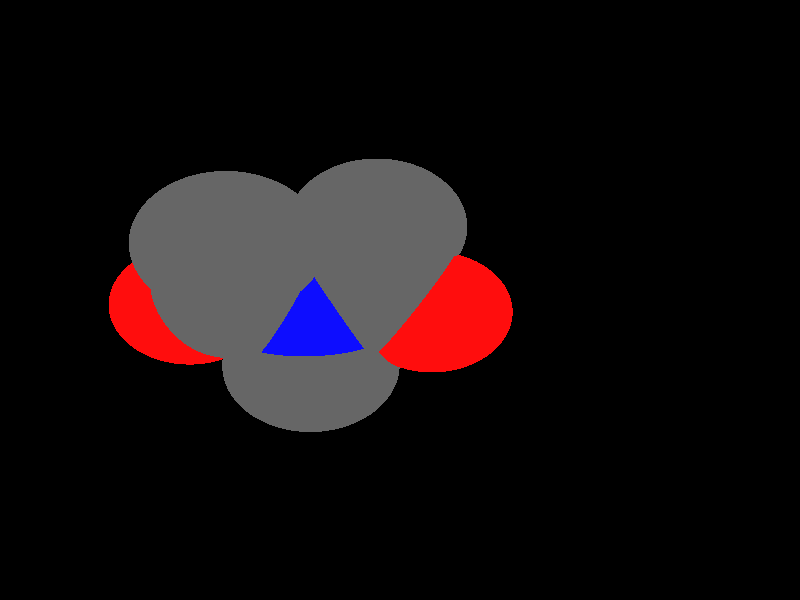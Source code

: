 global_settings {
	ambient_light rgb <0.200000002980232, 0.200000002980232, 0.200000002980232>
	max_trace_level 15
}

background { color rgb <0,0,0> }

camera {
	perspective
	location <-3.48775748309156, -1.37829164708015, -20.2112791587434>
	angle 40
	up <-0.800490433019439, 0.583923472680161, 0.135086804305573>
	right <-0.589212622527034, -0.807977378108628, 0.00102074459252961> * 1
	direction <0.10974311868708, -0.0787777539528068, 0.990833241965057> }

light_source {
	<-44.7534148375348, -6.22838099682291, -35.1083971023271>
	color rgb <1, 1, 1>
	fade_distance 78.4145767431363
	fade_power 0
	spotlight
	area_light <20, 0, 0>, <0, 0, 20>, 20, 20
	circular
	orient
	point_at <44.7534148375348, 6.22838099682291, 35.1083971023271>
}

light_source {
	<-1.33703240927471, 39.8243898816526, 23.0993968613637>
	color rgb <0.300000011920929, 0.300000011920929, 0.300000011920929> shadowless
	fade_distance 78.4145767431363
	fade_power 0
	parallel
	point_at <1.33703240927471, -39.8243898816526, -23.0993968613637>
}

#default {
	finish {ambient 0.5 diffuse 1 specular 0.2 roughness .01 metallic 1}
}

union {
cylinder {
	<0.305312941435167, -0.452570865589114, 0.0453505185254152>, 	<0.169083745593105, -1.14445322837859, 0.148076523097104>, 0.075
	pigment { rgbt <0.400000005960464, 0.400000005960464, 0.400000005960464, 0> }
}
cylinder {
	<0.169083745593105, -1.14445322837859, 0.148076523097104>, 	<0.0380161263793262, -1.81012091808555, 0.246910350657569>, 0.075
	pigment { rgbt <0.0500000007450581, 0.0500000007450581, 1, 0> }
}
cylinder {
	<0.0380161263793262, -1.81012091808555, 0.246910350657569>, 	<-0.571072717232346, -2.12318992403776, 0.306575760504495>, 0.075
	pigment { rgbt <0.0500000007450581, 0.0500000007450581, 1, 0> }
}
cylinder {
	<-0.571072717232346, -2.12318992403776, 0.306575760504495>, 	<-1.20408454179861, -2.44855523773787, 0.368584628909867>, 0.075
	pigment { rgbt <0.400000005960464, 0.400000005960464, 0.400000005960464, 0> }
}
cylinder {
	<0.0380161263793262, -1.81012091808555, 0.246910350657569>, 	<0.600257492400659, -2.22033780965426, 0.401286785083913>, 0.075
	pigment { rgbt <0.0500000007450581, 0.0500000007450581, 1, 0> }
}
cylinder {
	<0.600257492400659, -2.22033780965426, 0.401286785083913>, 	<1.18379291499799, -2.6460910566486, 0.561509997651>, 0.075
	pigment { rgbt <0.400000005960464, 0.400000005960464, 0.400000005960464, 0> }
}
cylinder {
	<1.3085546510348, 0.0253385463569961, 0.588672170269124>, 	<0.850650008334666, -0.250646334861362, 0.341724122892565>, 0.075
	pigment { rgbt <1, 0.0500000007450581, 0.0500000007450581, 0> }
}
cylinder {
	<1.21766324230534, 0.22407109445984, 0.53510794579302>, 	<0.759758599605214, -0.0519137867585176, 0.288159898416461>, 0.075
	pigment { rgbt <1, 0.0500000007450581, 0.0500000007450581, 0> }
}
cylinder {
	<0.850650008334666, -0.250646334861362, 0.341724122892565>, 	<0.350758645799893, -0.551937139640535, 0.0721326307634674>, 0.075
	pigment { rgbt <0.400000005960464, 0.400000005960464, 0.400000005960464, 0> }
}
cylinder {
	<0.759758599605214, -0.0519137867585176, 0.288159898416461>, 	<0.25986723707044, -0.353204591537692, 0.018568406287363>, 0.075
	pigment { rgbt <0.400000005960464, 0.400000005960464, 0.400000005960464, 0> }
}
cylinder {
	<-1.43433988091166, -3.66442181866262, 0.31764998961287>, 	<-1.37730847963106, -3.07773954661883, 0.334976036106363>, 0.075
	pigment { rgbt <1, 0.0500000007450581, 0.0500000007450581, 0> }
}
cylinder {
	<-1.21239972352522, -3.68686463822105, 0.347041933909784>, 	<-1.15536832224462, -3.10018236617726, 0.364367980403277>, 0.075
	pigment { rgbt <1, 0.0500000007450581, 0.0500000007450581, 0> }
}
cylinder {
	<-1.37730847963106, -3.07773954661883, 0.334976036106363>, 	<-1.31505462049182, -2.43733382795866, 0.35388865676141>, 0.075
	pigment { rgbt <0.400000005960464, 0.400000005960464, 0.400000005960464, 0> }
}
cylinder {
	<-1.15536832224462, -3.10018236617726, 0.364367980403277>, 	<-1.09311446310539, -2.45977664751708, 0.383280601058323>, 0.075
	pigment { rgbt <0.400000005960464, 0.400000005960464, 0.400000005960464, 0> }
}
cylinder {
	<-0.629095868962972, 0.305268010568921, -0.863747089851359>, 	<-0.161891463763903, -0.0736514275100964, -0.409198285662972>, 0.075
	pigment { rgbt <0.400000005960464, 0.400000005960464, 0.400000005960464, 0> }
}
cylinder {
	<-0.161891463763903, -0.0736514275100964, -0.409198285662972>, 	<0.305312941435167, -0.452570865589114, 0.0453505185254152>, 0.075
	pigment { rgbt <0.400000005960464, 0.400000005960464, 0.400000005960464, 0> }
}
cylinder {
	<-2.4245505623427, -1.59112391944815, 0.586591782283568>, 	<-1.81431755207065, -2.01983957859301, 0.477588205596717>, 0.075
	pigment { rgbt <0.400000005960464, 0.400000005960464, 0.400000005960464, 0> }
}
cylinder {
	<-1.81431755207065, -2.01983957859301, 0.477588205596717>, 	<-1.20408454179861, -2.44855523773787, 0.368584628909867>, 0.075
	pigment { rgbt <0.400000005960464, 0.400000005960464, 0.400000005960464, 0> }
}
sphere {
	<0.305312941435167, -0.452570865589114, 0.0453505185254152>, 0.4104
	pigment { rgbt <0.400000005960464, 0.400000005960464, 0.400000005960464,0> }
}
sphere {
	<1.26310894667007, 0.124704820408418, 0.561890058031072>, 0.3564
	pigment { rgbt <1, 0.0500000007450581, 0.0500000007450581,0> }
}
sphere {
	<-0.629095868962972, 0.305268010568921, -0.863747089851359>, 0.4104
	pigment { rgbt <0.400000005960464, 0.400000005960464, 0.400000005960464,0> }
}
sphere {
	<0.0380161263793262, -1.81012091808555, 0.246910350657569>, 0.3834
	pigment { rgbt <0.0500000007450581, 0.0500000007450581, 1,0> }
}
sphere {
	<-1.20408454179861, -2.44855523773787, 0.368584628909867>, 0.4104
	pigment { rgbt <0.400000005960464, 0.400000005960464, 0.400000005960464,0> }
}
sphere {
	<-2.4245505623427, -1.59112391944815, 0.586591782283568>, 0.4104
	pigment { rgbt <0.400000005960464, 0.400000005960464, 0.400000005960464,0> }
}
sphere {
	<-1.32336980221844, -3.67564322844183, 0.332345961761327>, 0.3564
	pigment { rgbt <1, 0.0500000007450581, 0.0500000007450581,0> }
}
sphere {
	<1.18379291499799, -2.6460910566486, 0.561509997651>, 0.4104
	pigment { rgbt <0.400000005960464, 0.400000005960464, 0.400000005960464,0> }
}
}
merge {
}
union {
}
merge {
sphere {
	<0.305312941435167, -0.452570865589114, 0.0453505185254152>, 1.69983
	pigment { rgbt <0, 0, 0,0> }
}
sphere {
	<1.26310894667007, 0.124704820408418, 0.561890058031072>, 1.519848
	pigment { rgbt <0, 0, 0,0> }
}
sphere {
	<-0.629095868962972, 0.305268010568921, -0.863747089851359>, 1.69983
	pigment { rgbt <0, 0, 0,0> }
}
sphere {
	<0.0380161263793262, -1.81012091808555, 0.246910350657569>, 1.549845
	pigment { rgbt <0, 0, 0,0> }
}
sphere {
	<-1.20408454179861, -2.44855523773787, 0.368584628909867>, 1.69983
	pigment { rgbt <0, 0, 0,0> }
}
sphere {
	<-2.4245505623427, -1.59112391944815, 0.586591782283568>, 1.69983
	pigment { rgbt <0, 0, 0,0> }
}
sphere {
	<-1.32336980221844, -3.67564322844183, 0.332345961761327>, 1.519848
	pigment { rgbt <0, 0, 0,0> }
}
sphere {
	<1.18379291499799, -2.6460910566486, 0.561509997651>, 1.69983
	pigment { rgbt <0, 0, 0,0> }
}
sphere {
	<0.305312941435167, -0.452570865589114, 0.0453505185254152>, 1.7
	pigment { rgbt <0.400000005960464, 0.400000005960464, 0.400000005960464,0.350000023841858> }
}
sphere {
	<1.26310894667007, 0.124704820408418, 0.561890058031072>, 1.52
	pigment { rgbt <1, 0.0500000007450581, 0.0500000007450581,0.350000023841858> }
}
sphere {
	<-0.629095868962972, 0.305268010568921, -0.863747089851359>, 1.7
	pigment { rgbt <0.400000005960464, 0.400000005960464, 0.400000005960464,0.350000023841858> }
}
sphere {
	<0.0380161263793262, -1.81012091808555, 0.246910350657569>, 1.55
	pigment { rgbt <0.0500000007450581, 0.0500000007450581, 1,0.350000023841858> }
}
sphere {
	<-1.20408454179861, -2.44855523773787, 0.368584628909867>, 1.7
	pigment { rgbt <0.400000005960464, 0.400000005960464, 0.400000005960464,0.350000023841858> }
}
sphere {
	<-2.4245505623427, -1.59112391944815, 0.586591782283568>, 1.7
	pigment { rgbt <0.400000005960464, 0.400000005960464, 0.400000005960464,0.350000023841858> }
}
sphere {
	<-1.32336980221844, -3.67564322844183, 0.332345961761327>, 1.52
	pigment { rgbt <1, 0.0500000007450581, 0.0500000007450581,0.350000023841858> }
}
sphere {
	<1.18379291499799, -2.6460910566486, 0.561509997651>, 1.7
	pigment { rgbt <0.400000005960464, 0.400000005960464, 0.400000005960464,0.350000023841858> }
}
}
